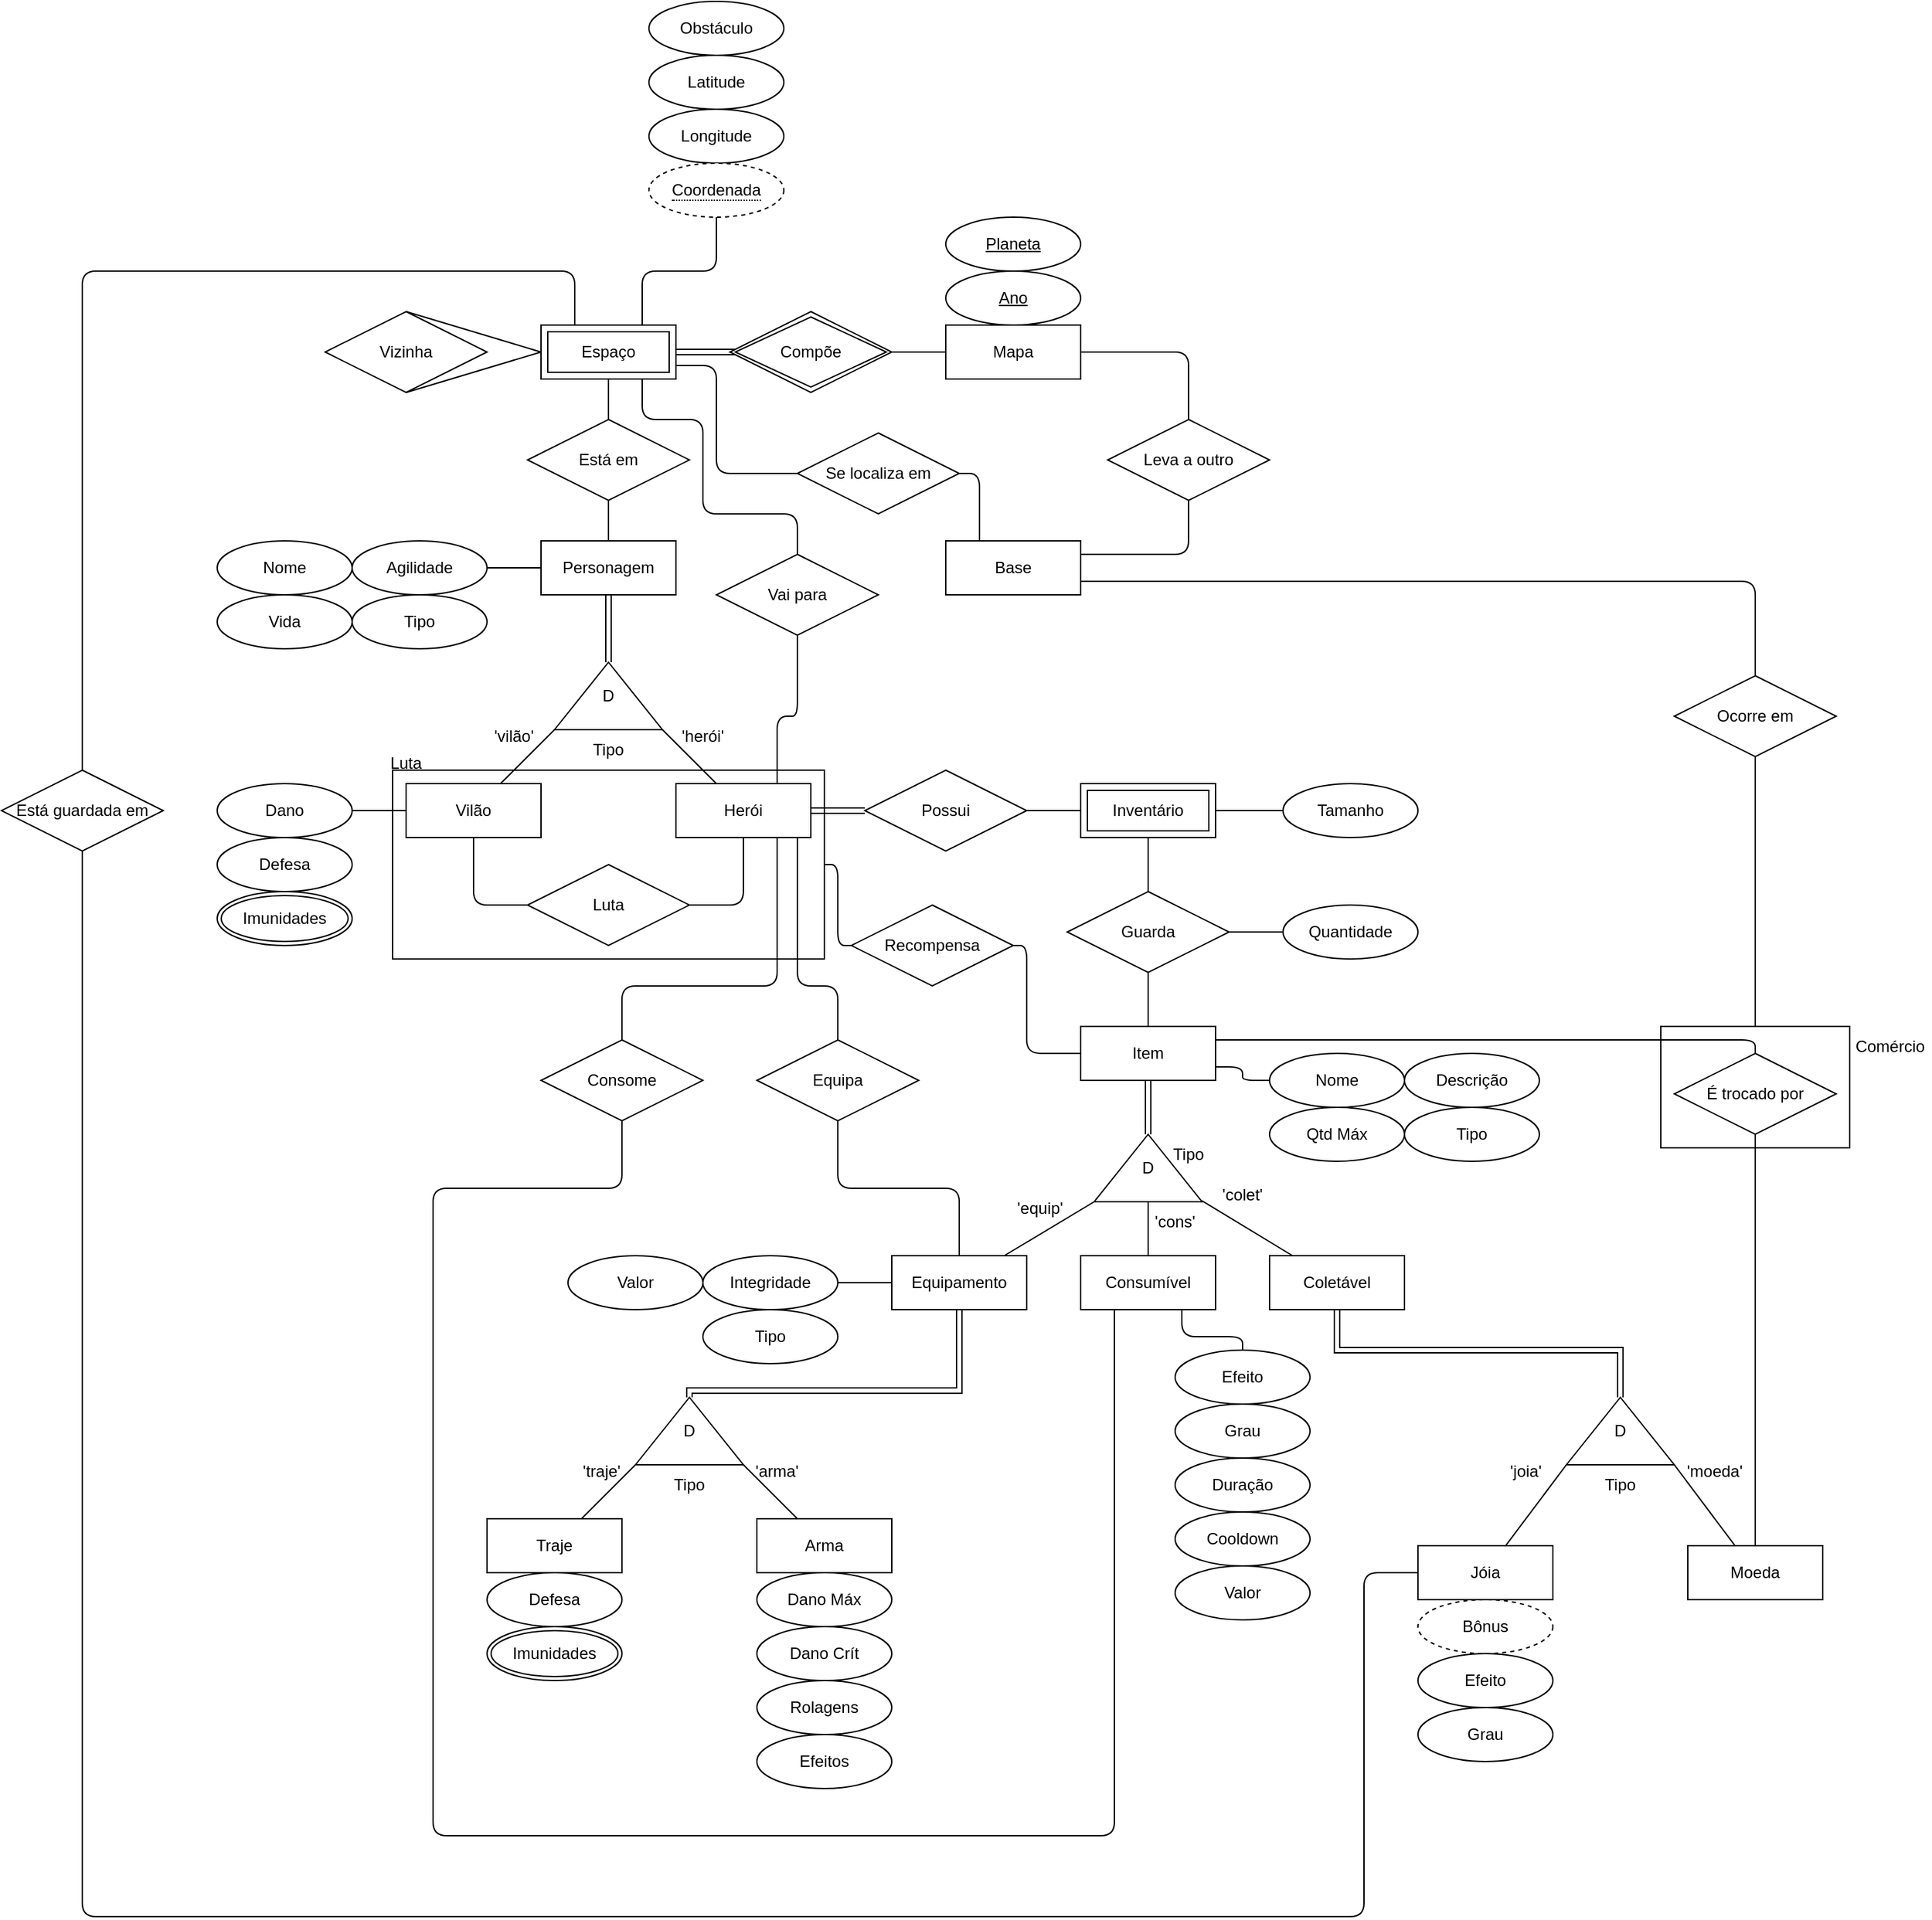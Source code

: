 <mxfile version="16.5.3" type="device"><diagram id="R2lEEEUBdFMjLlhIrx00" name="Page-1"><mxGraphModel dx="2370" dy="1318" grid="1" gridSize="10" guides="1" tooltips="1" connect="1" arrows="1" fold="1" page="1" pageScale="1" pageWidth="1600" pageHeight="900" math="0" shadow="0" extFonts="Permanent Marker^https://fonts.googleapis.com/css?family=Permanent+Marker"><root><mxCell id="0"/><mxCell id="1" parent="0"/><mxCell id="_K91Ev87hVl7QO8EJuBq-86" value="" style="verticalLabelPosition=bottom;verticalAlign=top;html=1;shape=mxgraph.basic.rect;fillColor2=none;strokeWidth=1;size=20;indent=5;fillColor=none;" parent="1" vertex="1"><mxGeometry x="570" y="610" width="320" height="140" as="geometry"/></mxCell><mxCell id="nBwljkesZ-EkMAL2i42d-4" value="Mapa" style="whiteSpace=wrap;html=1;align=center;" parent="1" vertex="1"><mxGeometry x="980" y="280" width="100" height="40" as="geometry"/></mxCell><mxCell id="nBwljkesZ-EkMAL2i42d-11" value="Planeta" style="ellipse;whiteSpace=wrap;html=1;align=center;fontStyle=4;" parent="1" vertex="1"><mxGeometry x="980" y="200" width="100" height="40" as="geometry"/></mxCell><mxCell id="nBwljkesZ-EkMAL2i42d-12" value="Ano" style="ellipse;whiteSpace=wrap;html=1;align=center;fontStyle=4;" parent="1" vertex="1"><mxGeometry x="980" y="240" width="100" height="40" as="geometry"/></mxCell><mxCell id="nBwljkesZ-EkMAL2i42d-14" value="Latitude" style="ellipse;whiteSpace=wrap;html=1;align=center;" parent="1" vertex="1"><mxGeometry x="760" y="80" width="100" height="40" as="geometry"/></mxCell><mxCell id="nBwljkesZ-EkMAL2i42d-15" value="Longitude" style="ellipse;whiteSpace=wrap;html=1;align=center;" parent="1" vertex="1"><mxGeometry x="760" y="120" width="100" height="40" as="geometry"/></mxCell><mxCell id="nBwljkesZ-EkMAL2i42d-17" value="Vizinha" style="shape=rhombus;perimeter=rhombusPerimeter;whiteSpace=wrap;html=1;align=center;" parent="1" vertex="1"><mxGeometry x="520" y="270" width="120" height="60" as="geometry"/></mxCell><mxCell id="nBwljkesZ-EkMAL2i42d-29" value="" style="endArrow=none;html=1;rounded=0;exitX=0.5;exitY=1;exitDx=0;exitDy=0;entryX=0;entryY=0.5;entryDx=0;entryDy=0;" parent="1" source="nBwljkesZ-EkMAL2i42d-17" edge="1"><mxGeometry relative="1" as="geometry"><mxPoint x="650" y="160" as="sourcePoint"/><mxPoint x="680" y="300" as="targetPoint"/></mxGeometry></mxCell><mxCell id="nBwljkesZ-EkMAL2i42d-33" value="" style="endArrow=none;html=1;rounded=0;entryX=0;entryY=0.5;entryDx=0;entryDy=0;exitX=0.5;exitY=0;exitDx=0;exitDy=0;" parent="1" source="nBwljkesZ-EkMAL2i42d-17" edge="1"><mxGeometry relative="1" as="geometry"><mxPoint x="640" y="300" as="sourcePoint"/><mxPoint x="680" y="300" as="targetPoint"/></mxGeometry></mxCell><mxCell id="nBwljkesZ-EkMAL2i42d-35" value="" style="endArrow=none;html=1;rounded=1;exitX=1;exitY=0.5;exitDx=0;exitDy=0;entryX=0;entryY=0.5;entryDx=0;entryDy=0;" parent="1" target="nBwljkesZ-EkMAL2i42d-4" edge="1"><mxGeometry width="50" height="50" relative="1" as="geometry"><mxPoint x="940" y="300" as="sourcePoint"/><mxPoint x="840" y="200" as="targetPoint"/></mxGeometry></mxCell><mxCell id="nBwljkesZ-EkMAL2i42d-36" value="Personagem" style="whiteSpace=wrap;html=1;align=center;" parent="1" vertex="1"><mxGeometry x="680" y="440" width="100" height="40" as="geometry"/></mxCell><mxCell id="nBwljkesZ-EkMAL2i42d-37" value="Está em" style="shape=rhombus;perimeter=rhombusPerimeter;whiteSpace=wrap;html=1;align=center;" parent="1" vertex="1"><mxGeometry x="670" y="350" width="120" height="60" as="geometry"/></mxCell><mxCell id="nBwljkesZ-EkMAL2i42d-38" value="" style="endArrow=none;html=1;rounded=0;exitX=0.5;exitY=1;exitDx=0;exitDy=0;entryX=0.5;entryY=0;entryDx=0;entryDy=0;" parent="1" target="nBwljkesZ-EkMAL2i42d-37" edge="1"><mxGeometry relative="1" as="geometry"><mxPoint x="730" y="320" as="sourcePoint"/><mxPoint x="840" y="350" as="targetPoint"/></mxGeometry></mxCell><mxCell id="nBwljkesZ-EkMAL2i42d-39" value="" style="endArrow=none;html=1;rounded=0;exitX=0.5;exitY=1;exitDx=0;exitDy=0;entryX=0.5;entryY=0;entryDx=0;entryDy=0;" parent="1" source="nBwljkesZ-EkMAL2i42d-37" target="nBwljkesZ-EkMAL2i42d-36" edge="1"><mxGeometry relative="1" as="geometry"><mxPoint x="680" y="350" as="sourcePoint"/><mxPoint x="840" y="350" as="targetPoint"/></mxGeometry></mxCell><mxCell id="nBwljkesZ-EkMAL2i42d-40" value="Possui" style="shape=rhombus;perimeter=rhombusPerimeter;whiteSpace=wrap;html=1;align=center;" parent="1" vertex="1"><mxGeometry x="920" y="610" width="120" height="60" as="geometry"/></mxCell><mxCell id="nBwljkesZ-EkMAL2i42d-43" value="" style="endArrow=none;html=1;rounded=0;" parent="1" source="nBwljkesZ-EkMAL2i42d-40" edge="1"><mxGeometry relative="1" as="geometry"><mxPoint x="1160" y="670" as="sourcePoint"/><mxPoint x="1080" y="640" as="targetPoint"/></mxGeometry></mxCell><mxCell id="nBwljkesZ-EkMAL2i42d-44" value="Tamanho" style="ellipse;whiteSpace=wrap;html=1;align=center;" parent="1" vertex="1"><mxGeometry x="1230" y="620" width="100" height="40" as="geometry"/></mxCell><mxCell id="nBwljkesZ-EkMAL2i42d-48" value="Nome" style="ellipse;whiteSpace=wrap;html=1;align=center;" parent="1" vertex="1"><mxGeometry x="440" y="440" width="100" height="40" as="geometry"/></mxCell><mxCell id="nBwljkesZ-EkMAL2i42d-49" value="Vida" style="ellipse;whiteSpace=wrap;html=1;align=center;" parent="1" vertex="1"><mxGeometry x="440" y="480" width="100" height="40" as="geometry"/></mxCell><mxCell id="nBwljkesZ-EkMAL2i42d-50" value="Agilidade" style="ellipse;whiteSpace=wrap;html=1;align=center;" parent="1" vertex="1"><mxGeometry x="540" y="440" width="100" height="40" as="geometry"/></mxCell><mxCell id="nBwljkesZ-EkMAL2i42d-53" value="" style="shape=link;html=1;rounded=0;exitX=1;exitY=0.5;exitDx=0;exitDy=0;" parent="1" edge="1"><mxGeometry relative="1" as="geometry"><mxPoint x="780" y="300" as="sourcePoint"/><mxPoint x="875" y="300" as="targetPoint"/></mxGeometry></mxCell><mxCell id="nBwljkesZ-EkMAL2i42d-55" value="Espaço" style="shape=ext;margin=3;double=1;whiteSpace=wrap;html=1;align=center;" parent="1" vertex="1"><mxGeometry x="680" y="280" width="100" height="40" as="geometry"/></mxCell><mxCell id="nBwljkesZ-EkMAL2i42d-56" value="Compõe" style="shape=rhombus;double=1;perimeter=rhombusPerimeter;whiteSpace=wrap;html=1;align=center;" parent="1" vertex="1"><mxGeometry x="820" y="270" width="120" height="60" as="geometry"/></mxCell><mxCell id="nBwljkesZ-EkMAL2i42d-58" value="&lt;span style=&quot;border-bottom: 1px dotted&quot;&gt;Coordenada&lt;/span&gt;" style="ellipse;whiteSpace=wrap;html=1;align=center;dashed=1;" parent="1" vertex="1"><mxGeometry x="760" y="160" width="100" height="40" as="geometry"/></mxCell><mxCell id="_K91Ev87hVl7QO8EJuBq-1" value="" style="endArrow=none;html=1;rounded=0;" parent="1" source="nBwljkesZ-EkMAL2i42d-36" target="nBwljkesZ-EkMAL2i42d-50" edge="1"><mxGeometry relative="1" as="geometry"><mxPoint x="660" y="450" as="sourcePoint"/><mxPoint x="820" y="450" as="targetPoint"/><Array as="points"><mxPoint x="670" y="460"/></Array></mxGeometry></mxCell><mxCell id="_K91Ev87hVl7QO8EJuBq-2" value="Herói" style="whiteSpace=wrap;html=1;align=center;" parent="1" vertex="1"><mxGeometry x="780" y="620" width="100" height="40" as="geometry"/></mxCell><mxCell id="_K91Ev87hVl7QO8EJuBq-3" value="Vilão" style="whiteSpace=wrap;html=1;align=center;" parent="1" vertex="1"><mxGeometry x="580" y="620" width="100" height="40" as="geometry"/></mxCell><mxCell id="_K91Ev87hVl7QO8EJuBq-7" value="" style="verticalLabelPosition=bottom;verticalAlign=top;html=1;shape=mxgraph.basic.acute_triangle;dx=0.5;" parent="1" vertex="1"><mxGeometry x="690" y="530" width="80" height="50" as="geometry"/></mxCell><mxCell id="_K91Ev87hVl7QO8EJuBq-8" value="Tipo" style="ellipse;whiteSpace=wrap;html=1;align=center;" parent="1" vertex="1"><mxGeometry x="540" y="480" width="100" height="40" as="geometry"/></mxCell><mxCell id="_K91Ev87hVl7QO8EJuBq-9" value="" style="endArrow=none;html=1;rounded=0;shape=link;exitX=0;exitY=0;exitDx=40;exitDy=0;exitPerimeter=0;" parent="1" source="_K91Ev87hVl7QO8EJuBq-7" target="nBwljkesZ-EkMAL2i42d-36" edge="1"><mxGeometry relative="1" as="geometry"><mxPoint x="730" y="520" as="sourcePoint"/><mxPoint x="890" y="530" as="targetPoint"/></mxGeometry></mxCell><mxCell id="_K91Ev87hVl7QO8EJuBq-10" value="" style="endArrow=none;html=1;rounded=0;exitX=1;exitY=1;exitDx=0;exitDy=0;exitPerimeter=0;" parent="1" source="_K91Ev87hVl7QO8EJuBq-7" target="_K91Ev87hVl7QO8EJuBq-2" edge="1"><mxGeometry relative="1" as="geometry"><mxPoint x="768.75" y="580" as="sourcePoint"/><mxPoint x="928.75" y="580" as="targetPoint"/></mxGeometry></mxCell><mxCell id="_K91Ev87hVl7QO8EJuBq-11" value="" style="endArrow=none;html=1;rounded=0;exitX=0;exitY=1;exitDx=0;exitDy=0;exitPerimeter=0;" parent="1" source="_K91Ev87hVl7QO8EJuBq-7" target="_K91Ev87hVl7QO8EJuBq-3" edge="1"><mxGeometry relative="1" as="geometry"><mxPoint x="730" y="530" as="sourcePoint"/><mxPoint x="890" y="530" as="targetPoint"/></mxGeometry></mxCell><mxCell id="_K91Ev87hVl7QO8EJuBq-12" value="D" style="text;html=1;strokeColor=none;fillColor=none;align=center;verticalAlign=middle;whiteSpace=wrap;rounded=0;" parent="1" vertex="1"><mxGeometry x="700" y="540" width="60" height="30" as="geometry"/></mxCell><mxCell id="_K91Ev87hVl7QO8EJuBq-13" value="Tipo" style="text;html=1;strokeColor=none;fillColor=none;align=center;verticalAlign=middle;whiteSpace=wrap;rounded=0;" parent="1" vertex="1"><mxGeometry x="700" y="580" width="60" height="30" as="geometry"/></mxCell><mxCell id="_K91Ev87hVl7QO8EJuBq-14" value="'herói'" style="text;html=1;strokeColor=none;fillColor=none;align=center;verticalAlign=middle;whiteSpace=wrap;rounded=0;" parent="1" vertex="1"><mxGeometry x="770" y="570" width="60" height="30" as="geometry"/></mxCell><mxCell id="_K91Ev87hVl7QO8EJuBq-15" value="'vilão'" style="text;html=1;strokeColor=none;fillColor=none;align=center;verticalAlign=middle;whiteSpace=wrap;rounded=0;" parent="1" vertex="1"><mxGeometry x="630" y="570" width="60" height="30" as="geometry"/></mxCell><mxCell id="_K91Ev87hVl7QO8EJuBq-16" value="" style="endArrow=none;html=1;rounded=0;shape=link;" parent="1" source="_K91Ev87hVl7QO8EJuBq-2" target="nBwljkesZ-EkMAL2i42d-40" edge="1"><mxGeometry relative="1" as="geometry"><mxPoint x="860" y="570" as="sourcePoint"/><mxPoint x="1020" y="570" as="targetPoint"/></mxGeometry></mxCell><mxCell id="_K91Ev87hVl7QO8EJuBq-17" value="Item" style="whiteSpace=wrap;html=1;align=center;" parent="1" vertex="1"><mxGeometry x="1080" y="800" width="100" height="40" as="geometry"/></mxCell><mxCell id="_K91Ev87hVl7QO8EJuBq-18" value="Guarda" style="shape=rhombus;perimeter=rhombusPerimeter;whiteSpace=wrap;html=1;align=center;" parent="1" vertex="1"><mxGeometry x="1070" y="700" width="120" height="60" as="geometry"/></mxCell><mxCell id="_K91Ev87hVl7QO8EJuBq-19" value="" style="endArrow=none;html=1;rounded=0;exitX=0.5;exitY=1;exitDx=0;exitDy=0;entryX=0.5;entryY=0;entryDx=0;entryDy=0;" parent="1" target="_K91Ev87hVl7QO8EJuBq-18" edge="1"><mxGeometry relative="1" as="geometry"><mxPoint x="1130" y="660" as="sourcePoint"/><mxPoint x="1180" y="740" as="targetPoint"/></mxGeometry></mxCell><mxCell id="_K91Ev87hVl7QO8EJuBq-20" value="" style="endArrow=none;html=1;rounded=0;" parent="1" source="_K91Ev87hVl7QO8EJuBq-17" target="_K91Ev87hVl7QO8EJuBq-18" edge="1"><mxGeometry relative="1" as="geometry"><mxPoint x="1020" y="740" as="sourcePoint"/><mxPoint x="1180" y="740" as="targetPoint"/></mxGeometry></mxCell><mxCell id="_K91Ev87hVl7QO8EJuBq-21" value="Inventário" style="shape=ext;margin=3;double=1;whiteSpace=wrap;html=1;align=center;" parent="1" vertex="1"><mxGeometry x="1080" y="620" width="100" height="40" as="geometry"/></mxCell><mxCell id="_K91Ev87hVl7QO8EJuBq-22" value="Dano" style="ellipse;whiteSpace=wrap;html=1;align=center;" parent="1" vertex="1"><mxGeometry x="440" y="620" width="100" height="40" as="geometry"/></mxCell><mxCell id="_K91Ev87hVl7QO8EJuBq-23" value="Nome" style="ellipse;whiteSpace=wrap;html=1;align=center;" parent="1" vertex="1"><mxGeometry x="1220" y="820" width="100" height="40" as="geometry"/></mxCell><mxCell id="_K91Ev87hVl7QO8EJuBq-24" value="Descrição" style="ellipse;whiteSpace=wrap;html=1;align=center;" parent="1" vertex="1"><mxGeometry x="1320" y="820" width="100" height="40" as="geometry"/></mxCell><mxCell id="_K91Ev87hVl7QO8EJuBq-25" value="Tipo" style="ellipse;whiteSpace=wrap;html=1;align=center;" parent="1" vertex="1"><mxGeometry x="1320" y="860" width="100" height="40" as="geometry"/></mxCell><mxCell id="_K91Ev87hVl7QO8EJuBq-26" value="" style="endArrow=none;html=1;rounded=1;exitX=1;exitY=0.75;exitDx=0;exitDy=0;" parent="1" source="_K91Ev87hVl7QO8EJuBq-17" target="_K91Ev87hVl7QO8EJuBq-23" edge="1"><mxGeometry relative="1" as="geometry"><mxPoint x="1130" y="860" as="sourcePoint"/><mxPoint x="1290" y="860" as="targetPoint"/><Array as="points"><mxPoint x="1200" y="830"/><mxPoint x="1200" y="840"/></Array></mxGeometry></mxCell><mxCell id="_K91Ev87hVl7QO8EJuBq-28" value="" style="verticalLabelPosition=bottom;verticalAlign=top;html=1;shape=mxgraph.basic.acute_triangle;dx=0.5;" parent="1" vertex="1"><mxGeometry x="1090" y="880" width="80" height="50" as="geometry"/></mxCell><mxCell id="_K91Ev87hVl7QO8EJuBq-29" value="Equipamento" style="whiteSpace=wrap;html=1;align=center;" parent="1" vertex="1"><mxGeometry x="940" y="970" width="100" height="40" as="geometry"/></mxCell><mxCell id="_K91Ev87hVl7QO8EJuBq-30" value="Consumível" style="whiteSpace=wrap;html=1;align=center;" parent="1" vertex="1"><mxGeometry x="1080" y="970" width="100" height="40" as="geometry"/></mxCell><mxCell id="_K91Ev87hVl7QO8EJuBq-31" value="" style="endArrow=none;html=1;rounded=0;exitX=0;exitY=0;exitDx=40;exitDy=0;exitPerimeter=0;entryX=0.5;entryY=1;entryDx=0;entryDy=0;shape=link;" parent="1" source="_K91Ev87hVl7QO8EJuBq-28" target="_K91Ev87hVl7QO8EJuBq-17" edge="1"><mxGeometry relative="1" as="geometry"><mxPoint x="1140" y="930" as="sourcePoint"/><mxPoint x="1300" y="930" as="targetPoint"/></mxGeometry></mxCell><mxCell id="_K91Ev87hVl7QO8EJuBq-37" value="Tipo" style="text;html=1;strokeColor=none;fillColor=none;align=center;verticalAlign=middle;whiteSpace=wrap;rounded=0;" parent="1" vertex="1"><mxGeometry x="1130" y="880" width="60" height="30" as="geometry"/></mxCell><mxCell id="_K91Ev87hVl7QO8EJuBq-39" value="'cons'" style="text;html=1;strokeColor=none;fillColor=none;align=center;verticalAlign=middle;whiteSpace=wrap;rounded=0;" parent="1" vertex="1"><mxGeometry x="1130" y="930" width="40" height="30" as="geometry"/></mxCell><mxCell id="_K91Ev87hVl7QO8EJuBq-40" value="'equip'" style="text;html=1;strokeColor=none;fillColor=none;align=center;verticalAlign=middle;whiteSpace=wrap;rounded=0;" parent="1" vertex="1"><mxGeometry x="1030" y="920" width="40" height="30" as="geometry"/></mxCell><mxCell id="_K91Ev87hVl7QO8EJuBq-41" value="D" style="text;html=1;strokeColor=none;fillColor=none;align=center;verticalAlign=middle;whiteSpace=wrap;rounded=0;" parent="1" vertex="1"><mxGeometry x="1100" y="890" width="60" height="30" as="geometry"/></mxCell><mxCell id="_K91Ev87hVl7QO8EJuBq-43" value="Equipa" style="shape=rhombus;perimeter=rhombusPerimeter;whiteSpace=wrap;html=1;align=center;" parent="1" vertex="1"><mxGeometry x="840" y="810" width="120" height="60" as="geometry"/></mxCell><mxCell id="_K91Ev87hVl7QO8EJuBq-47" value="Efeito" style="ellipse;whiteSpace=wrap;html=1;align=center;" parent="1" vertex="1"><mxGeometry x="1150" y="1040" width="100" height="40" as="geometry"/></mxCell><mxCell id="_K91Ev87hVl7QO8EJuBq-48" value="Grau" style="ellipse;whiteSpace=wrap;html=1;align=center;" parent="1" vertex="1"><mxGeometry x="1150" y="1080" width="100" height="40" as="geometry"/></mxCell><mxCell id="_K91Ev87hVl7QO8EJuBq-49" value="Quantidade" style="ellipse;whiteSpace=wrap;html=1;align=center;" parent="1" vertex="1"><mxGeometry x="1230" y="710" width="100" height="40" as="geometry"/></mxCell><mxCell id="_K91Ev87hVl7QO8EJuBq-50" value="" style="endArrow=none;html=1;rounded=0;" parent="1" source="_K91Ev87hVl7QO8EJuBq-18" target="_K91Ev87hVl7QO8EJuBq-49" edge="1"><mxGeometry relative="1" as="geometry"><mxPoint x="1190" y="690" as="sourcePoint"/><mxPoint x="1350" y="690" as="targetPoint"/></mxGeometry></mxCell><mxCell id="_K91Ev87hVl7QO8EJuBq-51" value="" style="verticalLabelPosition=bottom;verticalAlign=top;html=1;shape=mxgraph.basic.acute_triangle;dx=0.5;" parent="1" vertex="1"><mxGeometry x="750" y="1075" width="80" height="50" as="geometry"/></mxCell><mxCell id="_K91Ev87hVl7QO8EJuBq-52" value="" style="endArrow=none;html=1;rounded=0;exitX=0;exitY=0;exitDx=40;exitDy=0;exitPerimeter=0;shape=link;" parent="1" source="_K91Ev87hVl7QO8EJuBq-51" target="_K91Ev87hVl7QO8EJuBq-29" edge="1"><mxGeometry relative="1" as="geometry"><mxPoint x="1010" y="1100" as="sourcePoint"/><mxPoint x="1000" y="1010" as="targetPoint"/><Array as="points"><mxPoint x="790" y="1070"/><mxPoint x="990" y="1070"/></Array></mxGeometry></mxCell><mxCell id="_K91Ev87hVl7QO8EJuBq-53" value="Traje" style="whiteSpace=wrap;html=1;align=center;" parent="1" vertex="1"><mxGeometry x="640" y="1165" width="100" height="40" as="geometry"/></mxCell><mxCell id="_K91Ev87hVl7QO8EJuBq-54" value="Arma" style="whiteSpace=wrap;html=1;align=center;" parent="1" vertex="1"><mxGeometry x="840" y="1165" width="100" height="40" as="geometry"/></mxCell><mxCell id="_K91Ev87hVl7QO8EJuBq-56" value="" style="endArrow=none;html=1;rounded=0;exitX=0;exitY=1;exitDx=0;exitDy=0;exitPerimeter=0;" parent="1" source="_K91Ev87hVl7QO8EJuBq-51" target="_K91Ev87hVl7QO8EJuBq-53" edge="1"><mxGeometry relative="1" as="geometry"><mxPoint x="740" y="1115" as="sourcePoint"/><mxPoint x="900" y="1115" as="targetPoint"/></mxGeometry></mxCell><mxCell id="_K91Ev87hVl7QO8EJuBq-57" value="" style="endArrow=none;html=1;rounded=0;exitX=1;exitY=1;exitDx=0;exitDy=0;exitPerimeter=0;" parent="1" source="_K91Ev87hVl7QO8EJuBq-51" target="_K91Ev87hVl7QO8EJuBq-54" edge="1"><mxGeometry relative="1" as="geometry"><mxPoint x="740" y="1115" as="sourcePoint"/><mxPoint x="900" y="1115" as="targetPoint"/></mxGeometry></mxCell><mxCell id="_K91Ev87hVl7QO8EJuBq-58" value="Dano Máx" style="ellipse;whiteSpace=wrap;html=1;align=center;" parent="1" vertex="1"><mxGeometry x="840" y="1205" width="100" height="40" as="geometry"/></mxCell><mxCell id="_K91Ev87hVl7QO8EJuBq-59" value="Rolagens" style="ellipse;whiteSpace=wrap;html=1;align=center;" parent="1" vertex="1"><mxGeometry x="840" y="1285" width="100" height="40" as="geometry"/></mxCell><mxCell id="_K91Ev87hVl7QO8EJuBq-60" value="Defesa" style="ellipse;whiteSpace=wrap;html=1;align=center;" parent="1" vertex="1"><mxGeometry x="640" y="1205" width="100" height="40" as="geometry"/></mxCell><mxCell id="_K91Ev87hVl7QO8EJuBq-62" value="Integridade" style="ellipse;whiteSpace=wrap;html=1;align=center;" parent="1" vertex="1"><mxGeometry x="800" y="970" width="100" height="40" as="geometry"/></mxCell><mxCell id="_K91Ev87hVl7QO8EJuBq-63" value="Imunidades" style="ellipse;shape=doubleEllipse;margin=3;whiteSpace=wrap;html=1;align=center;" parent="1" vertex="1"><mxGeometry x="640" y="1245" width="100" height="40" as="geometry"/></mxCell><mxCell id="_K91Ev87hVl7QO8EJuBq-64" value="Efeitos" style="ellipse;whiteSpace=wrap;html=1;align=center;" parent="1" vertex="1"><mxGeometry x="840" y="1325" width="100" height="40" as="geometry"/></mxCell><mxCell id="_K91Ev87hVl7QO8EJuBq-65" value="Tipo" style="text;html=1;strokeColor=none;fillColor=none;align=center;verticalAlign=middle;whiteSpace=wrap;rounded=0;" parent="1" vertex="1"><mxGeometry x="760" y="1125" width="60" height="30" as="geometry"/></mxCell><mxCell id="_K91Ev87hVl7QO8EJuBq-66" value="'arma'" style="text;html=1;strokeColor=none;fillColor=none;align=center;verticalAlign=middle;whiteSpace=wrap;rounded=0;" parent="1" vertex="1"><mxGeometry x="810" y="1115" width="90" height="30" as="geometry"/></mxCell><mxCell id="_K91Ev87hVl7QO8EJuBq-67" value="'traje'" style="text;html=1;strokeColor=none;fillColor=none;align=center;verticalAlign=middle;whiteSpace=wrap;rounded=0;" parent="1" vertex="1"><mxGeometry x="680" y="1115" width="90" height="30" as="geometry"/></mxCell><mxCell id="_K91Ev87hVl7QO8EJuBq-68" value="" style="endArrow=none;html=1;rounded=0;" parent="1" source="_K91Ev87hVl7QO8EJuBq-21" target="nBwljkesZ-EkMAL2i42d-44" edge="1"><mxGeometry relative="1" as="geometry"><mxPoint x="1210" y="730" as="sourcePoint"/><mxPoint x="1370" y="730" as="targetPoint"/></mxGeometry></mxCell><mxCell id="_K91Ev87hVl7QO8EJuBq-69" value="Qtd Máx" style="ellipse;whiteSpace=wrap;html=1;align=center;" parent="1" vertex="1"><mxGeometry x="1220" y="860" width="100" height="40" as="geometry"/></mxCell><mxCell id="_K91Ev87hVl7QO8EJuBq-71" value="Consome" style="shape=rhombus;perimeter=rhombusPerimeter;whiteSpace=wrap;html=1;align=center;" parent="1" vertex="1"><mxGeometry x="680" y="810" width="120" height="60" as="geometry"/></mxCell><mxCell id="_K91Ev87hVl7QO8EJuBq-75" value="Duração" style="ellipse;whiteSpace=wrap;html=1;align=center;" parent="1" vertex="1"><mxGeometry x="1150" y="1120" width="100" height="40" as="geometry"/></mxCell><mxCell id="_K91Ev87hVl7QO8EJuBq-76" value="Defesa" style="ellipse;whiteSpace=wrap;html=1;align=center;" parent="1" vertex="1"><mxGeometry x="440" y="660" width="100" height="40" as="geometry"/></mxCell><mxCell id="_K91Ev87hVl7QO8EJuBq-77" value="Imunidades" style="ellipse;shape=doubleEllipse;margin=3;whiteSpace=wrap;html=1;align=center;" parent="1" vertex="1"><mxGeometry x="440" y="700" width="100" height="40" as="geometry"/></mxCell><mxCell id="_K91Ev87hVl7QO8EJuBq-79" value="" style="endArrow=none;html=1;rounded=0;" parent="1" source="_K91Ev87hVl7QO8EJuBq-62" target="_K91Ev87hVl7QO8EJuBq-29" edge="1"><mxGeometry relative="1" as="geometry"><mxPoint x="850" y="1010" as="sourcePoint"/><mxPoint x="1010" y="1010" as="targetPoint"/></mxGeometry></mxCell><mxCell id="_K91Ev87hVl7QO8EJuBq-80" value="Tipo" style="ellipse;whiteSpace=wrap;html=1;align=center;" parent="1" vertex="1"><mxGeometry x="800" y="1010" width="100" height="40" as="geometry"/></mxCell><mxCell id="_K91Ev87hVl7QO8EJuBq-81" value="Dano Crít" style="ellipse;whiteSpace=wrap;html=1;align=center;" parent="1" vertex="1"><mxGeometry x="840" y="1245" width="100" height="40" as="geometry"/></mxCell><mxCell id="_K91Ev87hVl7QO8EJuBq-82" value="" style="endArrow=none;html=1;rounded=0;" parent="1" source="_K91Ev87hVl7QO8EJuBq-22" target="_K91Ev87hVl7QO8EJuBq-3" edge="1"><mxGeometry relative="1" as="geometry"><mxPoint x="720" y="700" as="sourcePoint"/><mxPoint x="880" y="700" as="targetPoint"/></mxGeometry></mxCell><mxCell id="_K91Ev87hVl7QO8EJuBq-83" value="Luta" style="shape=rhombus;perimeter=rhombusPerimeter;whiteSpace=wrap;html=1;align=center;" parent="1" vertex="1"><mxGeometry x="670" y="680" width="120" height="60" as="geometry"/></mxCell><mxCell id="_K91Ev87hVl7QO8EJuBq-84" value="" style="endArrow=none;html=1;rounded=1;" parent="1" source="_K91Ev87hVl7QO8EJuBq-3" target="_K91Ev87hVl7QO8EJuBq-83" edge="1"><mxGeometry relative="1" as="geometry"><mxPoint x="720" y="700" as="sourcePoint"/><mxPoint x="880" y="700" as="targetPoint"/><Array as="points"><mxPoint x="630" y="710"/></Array></mxGeometry></mxCell><mxCell id="_K91Ev87hVl7QO8EJuBq-85" value="" style="endArrow=none;html=1;rounded=1;" parent="1" source="_K91Ev87hVl7QO8EJuBq-83" target="_K91Ev87hVl7QO8EJuBq-2" edge="1"><mxGeometry relative="1" as="geometry"><mxPoint x="720" y="700" as="sourcePoint"/><mxPoint x="880" y="700" as="targetPoint"/><Array as="points"><mxPoint x="830" y="710"/></Array></mxGeometry></mxCell><mxCell id="_K91Ev87hVl7QO8EJuBq-87" value="Luta" style="text;html=1;strokeColor=none;fillColor=none;align=center;verticalAlign=middle;whiteSpace=wrap;rounded=0;" parent="1" vertex="1"><mxGeometry x="550" y="590" width="60" height="30" as="geometry"/></mxCell><mxCell id="_K91Ev87hVl7QO8EJuBq-90" value="" style="endArrow=none;html=1;rounded=1;exitX=0.75;exitY=1;exitDx=0;exitDy=0;" parent="1" source="_K91Ev87hVl7QO8EJuBq-30" target="_K91Ev87hVl7QO8EJuBq-47" edge="1"><mxGeometry relative="1" as="geometry"><mxPoint x="1070" y="930" as="sourcePoint"/><mxPoint x="1230" y="930" as="targetPoint"/><Array as="points"><mxPoint x="1155" y="1030"/><mxPoint x="1200" y="1030"/></Array></mxGeometry></mxCell><mxCell id="_K91Ev87hVl7QO8EJuBq-92" value="D" style="text;html=1;strokeColor=none;fillColor=none;align=center;verticalAlign=middle;whiteSpace=wrap;rounded=0;" parent="1" vertex="1"><mxGeometry x="760" y="1085" width="60" height="30" as="geometry"/></mxCell><mxCell id="_K91Ev87hVl7QO8EJuBq-93" value="Recompensa" style="shape=rhombus;perimeter=rhombusPerimeter;whiteSpace=wrap;html=1;align=center;fillColor=none;" parent="1" vertex="1"><mxGeometry x="910" y="710" width="120" height="60" as="geometry"/></mxCell><mxCell id="_K91Ev87hVl7QO8EJuBq-94" value="" style="endArrow=none;html=1;rounded=1;entryX=0;entryY=0.5;entryDx=0;entryDy=0;" parent="1" source="_K91Ev87hVl7QO8EJuBq-86" target="_K91Ev87hVl7QO8EJuBq-93" edge="1"><mxGeometry relative="1" as="geometry"><mxPoint x="860" y="820" as="sourcePoint"/><mxPoint x="910" y="720" as="targetPoint"/><Array as="points"><mxPoint x="900" y="680"/><mxPoint x="900" y="740"/></Array></mxGeometry></mxCell><mxCell id="_K91Ev87hVl7QO8EJuBq-96" value="" style="endArrow=none;html=1;rounded=1;" parent="1" source="_K91Ev87hVl7QO8EJuBq-93" target="_K91Ev87hVl7QO8EJuBq-17" edge="1"><mxGeometry relative="1" as="geometry"><mxPoint x="860" y="820" as="sourcePoint"/><mxPoint x="1020" y="820" as="targetPoint"/><Array as="points"><mxPoint x="1040" y="740"/><mxPoint x="1040" y="820"/></Array></mxGeometry></mxCell><mxCell id="_K91Ev87hVl7QO8EJuBq-98" value="" style="endArrow=none;html=1;rounded=0;entryX=0;entryY=1;entryDx=0;entryDy=0;entryPerimeter=0;" parent="1" source="_K91Ev87hVl7QO8EJuBq-29" target="_K91Ev87hVl7QO8EJuBq-28" edge="1"><mxGeometry relative="1" as="geometry"><mxPoint x="970" y="1020" as="sourcePoint"/><mxPoint x="1130" y="1020" as="targetPoint"/></mxGeometry></mxCell><mxCell id="_K91Ev87hVl7QO8EJuBq-99" value="Coletável" style="whiteSpace=wrap;html=1;align=center;fillColor=none;" parent="1" vertex="1"><mxGeometry x="1220" y="970" width="100" height="40" as="geometry"/></mxCell><mxCell id="_K91Ev87hVl7QO8EJuBq-100" value="" style="verticalLabelPosition=bottom;verticalAlign=top;html=1;shape=mxgraph.basic.acute_triangle;dx=0.5;" parent="1" vertex="1"><mxGeometry x="1440" y="1075" width="80" height="50" as="geometry"/></mxCell><mxCell id="_K91Ev87hVl7QO8EJuBq-101" value="Tipo" style="text;html=1;strokeColor=none;fillColor=none;align=center;verticalAlign=middle;whiteSpace=wrap;rounded=0;" parent="1" vertex="1"><mxGeometry x="1450" y="1125" width="60" height="30" as="geometry"/></mxCell><mxCell id="_K91Ev87hVl7QO8EJuBq-102" value="'moeda'" style="text;html=1;strokeColor=none;fillColor=none;align=center;verticalAlign=middle;whiteSpace=wrap;rounded=0;" parent="1" vertex="1"><mxGeometry x="1530" y="1115" width="40" height="30" as="geometry"/></mxCell><mxCell id="_K91Ev87hVl7QO8EJuBq-103" value="'joia'" style="text;html=1;strokeColor=none;fillColor=none;align=center;verticalAlign=middle;whiteSpace=wrap;rounded=0;" parent="1" vertex="1"><mxGeometry x="1390" y="1115" width="40" height="30" as="geometry"/></mxCell><mxCell id="_K91Ev87hVl7QO8EJuBq-104" value="D" style="text;html=1;strokeColor=none;fillColor=none;align=center;verticalAlign=middle;whiteSpace=wrap;rounded=0;" parent="1" vertex="1"><mxGeometry x="1450" y="1085" width="60" height="30" as="geometry"/></mxCell><mxCell id="_K91Ev87hVl7QO8EJuBq-105" value="" style="endArrow=none;html=1;rounded=0;exitX=0;exitY=0;exitDx=40;exitDy=0;exitPerimeter=0;entryX=0.5;entryY=1;entryDx=0;entryDy=0;shape=link;" parent="1" source="_K91Ev87hVl7QO8EJuBq-100" edge="1"><mxGeometry relative="1" as="geometry"><mxPoint x="1270" y="1050" as="sourcePoint"/><mxPoint x="1270" y="1010" as="targetPoint"/><Array as="points"><mxPoint x="1480" y="1040"/><mxPoint x="1270" y="1040"/></Array></mxGeometry></mxCell><mxCell id="_K91Ev87hVl7QO8EJuBq-107" value="" style="endArrow=none;html=1;rounded=0;" parent="1" source="_K91Ev87hVl7QO8EJuBq-28" target="_K91Ev87hVl7QO8EJuBq-99" edge="1"><mxGeometry relative="1" as="geometry"><mxPoint x="1130" y="940" as="sourcePoint"/><mxPoint x="1290" y="940" as="targetPoint"/></mxGeometry></mxCell><mxCell id="_K91Ev87hVl7QO8EJuBq-108" value="" style="endArrow=none;html=1;rounded=1;" parent="1" target="_K91Ev87hVl7QO8EJuBq-43" edge="1"><mxGeometry relative="1" as="geometry"><mxPoint x="870" y="660" as="sourcePoint"/><mxPoint x="990" y="830" as="targetPoint"/><Array as="points"><mxPoint x="870" y="720"/><mxPoint x="870" y="770"/><mxPoint x="900" y="770"/></Array></mxGeometry></mxCell><mxCell id="_K91Ev87hVl7QO8EJuBq-109" value="" style="endArrow=none;html=1;rounded=1;exitX=0.5;exitY=1;exitDx=0;exitDy=0;entryX=0.5;entryY=0;entryDx=0;entryDy=0;" parent="1" source="_K91Ev87hVl7QO8EJuBq-43" target="_K91Ev87hVl7QO8EJuBq-29" edge="1"><mxGeometry relative="1" as="geometry"><mxPoint x="820" y="890" as="sourcePoint"/><mxPoint x="980" y="890" as="targetPoint"/><Array as="points"><mxPoint x="900" y="920"/><mxPoint x="990" y="920"/></Array></mxGeometry></mxCell><mxCell id="_K91Ev87hVl7QO8EJuBq-110" value="Obstáculo" style="ellipse;whiteSpace=wrap;html=1;align=center;fillColor=none;" parent="1" vertex="1"><mxGeometry x="760" y="40" width="100" height="40" as="geometry"/></mxCell><mxCell id="_K91Ev87hVl7QO8EJuBq-111" value="Jóia" style="whiteSpace=wrap;html=1;align=center;fillColor=none;" parent="1" vertex="1"><mxGeometry x="1330" y="1185" width="100" height="40" as="geometry"/></mxCell><mxCell id="_K91Ev87hVl7QO8EJuBq-112" value="Moeda" style="whiteSpace=wrap;html=1;align=center;fillColor=none;" parent="1" vertex="1"><mxGeometry x="1530" y="1185" width="100" height="40" as="geometry"/></mxCell><mxCell id="_K91Ev87hVl7QO8EJuBq-113" value="" style="endArrow=none;html=1;rounded=0;exitX=0;exitY=1;exitDx=0;exitDy=0;exitPerimeter=0;" parent="1" source="_K91Ev87hVl7QO8EJuBq-100" target="_K91Ev87hVl7QO8EJuBq-111" edge="1"><mxGeometry relative="1" as="geometry"><mxPoint x="1470" y="1155" as="sourcePoint"/><mxPoint x="1630" y="1155" as="targetPoint"/></mxGeometry></mxCell><mxCell id="_K91Ev87hVl7QO8EJuBq-114" value="" style="endArrow=none;html=1;rounded=0;exitX=1;exitY=1;exitDx=0;exitDy=0;exitPerimeter=0;" parent="1" source="_K91Ev87hVl7QO8EJuBq-100" target="_K91Ev87hVl7QO8EJuBq-112" edge="1"><mxGeometry relative="1" as="geometry"><mxPoint x="1470" y="1155" as="sourcePoint"/><mxPoint x="1630" y="1155" as="targetPoint"/></mxGeometry></mxCell><mxCell id="_K91Ev87hVl7QO8EJuBq-115" value="Bônus" style="ellipse;whiteSpace=wrap;html=1;align=center;fillColor=none;dashed=1;" parent="1" vertex="1"><mxGeometry x="1330" y="1225" width="100" height="40" as="geometry"/></mxCell><mxCell id="_K91Ev87hVl7QO8EJuBq-116" value="Grau" style="ellipse;whiteSpace=wrap;html=1;align=center;fillColor=none;" parent="1" vertex="1"><mxGeometry x="1330" y="1305" width="100" height="40" as="geometry"/></mxCell><mxCell id="_K91Ev87hVl7QO8EJuBq-117" value="Efeito" style="ellipse;whiteSpace=wrap;html=1;align=center;fillColor=none;" parent="1" vertex="1"><mxGeometry x="1330" y="1265" width="100" height="40" as="geometry"/></mxCell><mxCell id="_K91Ev87hVl7QO8EJuBq-118" value="Cooldown" style="ellipse;whiteSpace=wrap;html=1;align=center;" parent="1" vertex="1"><mxGeometry x="1150" y="1160" width="100" height="40" as="geometry"/></mxCell><mxCell id="_K91Ev87hVl7QO8EJuBq-119" value="Valor" style="ellipse;whiteSpace=wrap;html=1;align=center;fillColor=none;" parent="1" vertex="1"><mxGeometry x="700" y="970" width="100" height="40" as="geometry"/></mxCell><mxCell id="_K91Ev87hVl7QO8EJuBq-120" value="Valor" style="ellipse;whiteSpace=wrap;html=1;align=center;fillColor=none;" parent="1" vertex="1"><mxGeometry x="1150" y="1200" width="100" height="40" as="geometry"/></mxCell><mxCell id="_K91Ev87hVl7QO8EJuBq-121" value="Base" style="whiteSpace=wrap;html=1;align=center;fillColor=none;" parent="1" vertex="1"><mxGeometry x="980" y="440" width="100" height="40" as="geometry"/></mxCell><mxCell id="_K91Ev87hVl7QO8EJuBq-122" value="" style="endArrow=none;html=1;rounded=1;exitX=0.75;exitY=0;exitDx=0;exitDy=0;" parent="1" source="nBwljkesZ-EkMAL2i42d-55" target="nBwljkesZ-EkMAL2i42d-58" edge="1"><mxGeometry relative="1" as="geometry"><mxPoint x="720" y="170" as="sourcePoint"/><mxPoint x="880" y="170" as="targetPoint"/><Array as="points"><mxPoint x="755" y="240"/><mxPoint x="810" y="240"/></Array></mxGeometry></mxCell><mxCell id="_K91Ev87hVl7QO8EJuBq-124" value="Está guardada em" style="shape=rhombus;perimeter=rhombusPerimeter;whiteSpace=wrap;html=1;align=center;fillColor=none;" parent="1" vertex="1"><mxGeometry x="280" y="610" width="120" height="60" as="geometry"/></mxCell><mxCell id="_K91Ev87hVl7QO8EJuBq-126" value="" style="endArrow=none;html=1;rounded=1;entryX=0.5;entryY=0;entryDx=0;entryDy=0;exitX=0.25;exitY=0;exitDx=0;exitDy=0;" parent="1" source="nBwljkesZ-EkMAL2i42d-55" target="_K91Ev87hVl7QO8EJuBq-124" edge="1"><mxGeometry relative="1" as="geometry"><mxPoint x="520" y="190" as="sourcePoint"/><mxPoint x="290" y="560" as="targetPoint"/><Array as="points"><mxPoint x="705" y="240"/><mxPoint x="340" y="240"/></Array></mxGeometry></mxCell><mxCell id="_K91Ev87hVl7QO8EJuBq-127" value="Se localiza em" style="shape=rhombus;perimeter=rhombusPerimeter;whiteSpace=wrap;html=1;align=center;fillColor=none;" parent="1" vertex="1"><mxGeometry x="870" y="360" width="120" height="60" as="geometry"/></mxCell><mxCell id="_K91Ev87hVl7QO8EJuBq-130" value="" style="endArrow=none;html=1;rounded=1;exitX=1;exitY=0.5;exitDx=0;exitDy=0;entryX=0.25;entryY=0;entryDx=0;entryDy=0;" parent="1" source="_K91Ev87hVl7QO8EJuBq-127" target="_K91Ev87hVl7QO8EJuBq-121" edge="1"><mxGeometry relative="1" as="geometry"><mxPoint x="870" y="410" as="sourcePoint"/><mxPoint x="1030" y="410" as="targetPoint"/><Array as="points"><mxPoint x="1005" y="390"/></Array></mxGeometry></mxCell><mxCell id="_K91Ev87hVl7QO8EJuBq-131" value="Leva a outro" style="shape=rhombus;perimeter=rhombusPerimeter;whiteSpace=wrap;html=1;align=center;fillColor=none;" parent="1" vertex="1"><mxGeometry x="1100" y="350" width="120" height="60" as="geometry"/></mxCell><mxCell id="_K91Ev87hVl7QO8EJuBq-132" value="" style="endArrow=none;html=1;rounded=1;exitX=1;exitY=0.5;exitDx=0;exitDy=0;entryX=0.5;entryY=0;entryDx=0;entryDy=0;" parent="1" source="nBwljkesZ-EkMAL2i42d-4" target="_K91Ev87hVl7QO8EJuBq-131" edge="1"><mxGeometry relative="1" as="geometry"><mxPoint x="1070" y="410" as="sourcePoint"/><mxPoint x="1230" y="410" as="targetPoint"/><Array as="points"><mxPoint x="1160" y="300"/></Array></mxGeometry></mxCell><mxCell id="_K91Ev87hVl7QO8EJuBq-133" value="" style="endArrow=none;html=1;rounded=1;exitX=1;exitY=0.25;exitDx=0;exitDy=0;" parent="1" source="_K91Ev87hVl7QO8EJuBq-121" edge="1"><mxGeometry relative="1" as="geometry"><mxPoint x="1070" y="410" as="sourcePoint"/><mxPoint x="1160" y="410" as="targetPoint"/><Array as="points"><mxPoint x="1160" y="450"/></Array></mxGeometry></mxCell><mxCell id="_K91Ev87hVl7QO8EJuBq-134" value="" style="endArrow=none;html=1;rounded=0;" parent="1" source="_K91Ev87hVl7QO8EJuBq-28" target="_K91Ev87hVl7QO8EJuBq-30" edge="1"><mxGeometry relative="1" as="geometry"><mxPoint x="1140" y="980" as="sourcePoint"/><mxPoint x="1300" y="980" as="targetPoint"/></mxGeometry></mxCell><mxCell id="_K91Ev87hVl7QO8EJuBq-135" value="'colet'" style="text;html=1;strokeColor=none;fillColor=none;align=center;verticalAlign=middle;whiteSpace=wrap;rounded=0;" parent="1" vertex="1"><mxGeometry x="1180" y="910" width="40" height="30" as="geometry"/></mxCell><mxCell id="_K91Ev87hVl7QO8EJuBq-136" value="" style="endArrow=none;html=1;rounded=1;exitX=0.75;exitY=1;exitDx=0;exitDy=0;entryX=0.5;entryY=0;entryDx=0;entryDy=0;" parent="1" source="_K91Ev87hVl7QO8EJuBq-2" target="_K91Ev87hVl7QO8EJuBq-71" edge="1"><mxGeometry relative="1" as="geometry"><mxPoint x="930" y="800" as="sourcePoint"/><mxPoint x="850" y="800" as="targetPoint"/><Array as="points"><mxPoint x="855" y="770"/><mxPoint x="740" y="770"/></Array></mxGeometry></mxCell><mxCell id="_K91Ev87hVl7QO8EJuBq-137" value="" style="endArrow=none;html=1;rounded=1;exitX=0.5;exitY=1;exitDx=0;exitDy=0;entryX=0.25;entryY=1;entryDx=0;entryDy=0;" parent="1" source="_K91Ev87hVl7QO8EJuBq-71" target="_K91Ev87hVl7QO8EJuBq-30" edge="1"><mxGeometry relative="1" as="geometry"><mxPoint x="1030" y="1060" as="sourcePoint"/><mxPoint x="1190" y="1060" as="targetPoint"/><Array as="points"><mxPoint x="740" y="920"/><mxPoint x="600" y="920"/><mxPoint x="600" y="1400"/><mxPoint x="1105" y="1400"/></Array></mxGeometry></mxCell><mxCell id="_K91Ev87hVl7QO8EJuBq-138" value="" style="endArrow=none;html=1;rounded=1;exitX=0.5;exitY=1;exitDx=0;exitDy=0;entryX=0;entryY=0.5;entryDx=0;entryDy=0;" parent="1" source="_K91Ev87hVl7QO8EJuBq-124" target="_K91Ev87hVl7QO8EJuBq-111" edge="1"><mxGeometry relative="1" as="geometry"><mxPoint x="630" y="980" as="sourcePoint"/><mxPoint x="790" y="980" as="targetPoint"/><Array as="points"><mxPoint x="340" y="1460"/><mxPoint x="1290" y="1460"/><mxPoint x="1290" y="1205"/></Array></mxGeometry></mxCell><mxCell id="_K91Ev87hVl7QO8EJuBq-139" value="É trocado por" style="shape=rhombus;perimeter=rhombusPerimeter;whiteSpace=wrap;html=1;align=center;fillColor=none;" parent="1" vertex="1"><mxGeometry x="1520" y="820" width="120" height="60" as="geometry"/></mxCell><mxCell id="_K91Ev87hVl7QO8EJuBq-140" value="" style="endArrow=none;html=1;rounded=0;exitX=0.5;exitY=1;exitDx=0;exitDy=0;entryX=0.5;entryY=0;entryDx=0;entryDy=0;" parent="1" source="_K91Ev87hVl7QO8EJuBq-139" target="_K91Ev87hVl7QO8EJuBq-112" edge="1"><mxGeometry relative="1" as="geometry"><mxPoint x="1570" y="940" as="sourcePoint"/><mxPoint x="1730" y="940" as="targetPoint"/></mxGeometry></mxCell><mxCell id="_K91Ev87hVl7QO8EJuBq-141" value="" style="endArrow=none;html=1;rounded=1;exitX=1;exitY=0.25;exitDx=0;exitDy=0;entryX=0.5;entryY=0;entryDx=0;entryDy=0;" parent="1" source="_K91Ev87hVl7QO8EJuBq-17" target="_K91Ev87hVl7QO8EJuBq-139" edge="1"><mxGeometry relative="1" as="geometry"><mxPoint x="1370" y="810" as="sourcePoint"/><mxPoint x="1580" y="810" as="targetPoint"/><Array as="points"><mxPoint x="1580" y="810"/></Array></mxGeometry></mxCell><mxCell id="_K91Ev87hVl7QO8EJuBq-142" value="" style="rounded=0;whiteSpace=wrap;html=1;fillColor=none;" parent="1" vertex="1"><mxGeometry x="1510" y="800" width="140" height="90" as="geometry"/></mxCell><mxCell id="_K91Ev87hVl7QO8EJuBq-144" value="Comércio" style="text;html=1;strokeColor=none;fillColor=none;align=center;verticalAlign=middle;whiteSpace=wrap;rounded=0;" parent="1" vertex="1"><mxGeometry x="1650" y="800" width="60" height="30" as="geometry"/></mxCell><mxCell id="_K91Ev87hVl7QO8EJuBq-145" value="Ocorre em" style="shape=rhombus;perimeter=rhombusPerimeter;whiteSpace=wrap;html=1;align=center;fillColor=none;" parent="1" vertex="1"><mxGeometry x="1520" y="540" width="120" height="60" as="geometry"/></mxCell><mxCell id="_K91Ev87hVl7QO8EJuBq-146" value="" style="endArrow=none;html=1;rounded=0;exitX=0.5;exitY=1;exitDx=0;exitDy=0;entryX=0.5;entryY=0;entryDx=0;entryDy=0;" parent="1" source="_K91Ev87hVl7QO8EJuBq-145" target="_K91Ev87hVl7QO8EJuBq-142" edge="1"><mxGeometry relative="1" as="geometry"><mxPoint x="1440" y="610" as="sourcePoint"/><mxPoint x="1600" y="610" as="targetPoint"/></mxGeometry></mxCell><mxCell id="_K91Ev87hVl7QO8EJuBq-147" value="" style="endArrow=none;html=1;rounded=1;exitX=1;exitY=0.75;exitDx=0;exitDy=0;entryX=0.5;entryY=0;entryDx=0;entryDy=0;" parent="1" source="_K91Ev87hVl7QO8EJuBq-121" target="_K91Ev87hVl7QO8EJuBq-145" edge="1"><mxGeometry relative="1" as="geometry"><mxPoint x="1440" y="610" as="sourcePoint"/><mxPoint x="1600" y="610" as="targetPoint"/><Array as="points"><mxPoint x="1580" y="470"/></Array></mxGeometry></mxCell><mxCell id="Xviy1O-adjg4m7bXG5zy-1" value="Vai para" style="shape=rhombus;perimeter=rhombusPerimeter;whiteSpace=wrap;html=1;align=center;" vertex="1" parent="1"><mxGeometry x="810" y="450" width="120" height="60" as="geometry"/></mxCell><mxCell id="Xviy1O-adjg4m7bXG5zy-2" value="" style="endArrow=none;html=1;rounded=1;exitX=0.75;exitY=0;exitDx=0;exitDy=0;entryX=0.5;entryY=1;entryDx=0;entryDy=0;" edge="1" parent="1" source="_K91Ev87hVl7QO8EJuBq-2" target="Xviy1O-adjg4m7bXG5zy-1"><mxGeometry relative="1" as="geometry"><mxPoint x="890" y="500" as="sourcePoint"/><mxPoint x="1050" y="500" as="targetPoint"/><Array as="points"><mxPoint x="855" y="570"/><mxPoint x="870" y="570"/></Array></mxGeometry></mxCell><mxCell id="Xviy1O-adjg4m7bXG5zy-3" value="" style="endArrow=none;html=1;rounded=1;exitX=0.75;exitY=1;exitDx=0;exitDy=0;entryX=0.5;entryY=0;entryDx=0;entryDy=0;" edge="1" parent="1" source="nBwljkesZ-EkMAL2i42d-55" target="Xviy1O-adjg4m7bXG5zy-1"><mxGeometry relative="1" as="geometry"><mxPoint x="890" y="500" as="sourcePoint"/><mxPoint x="1050" y="500" as="targetPoint"/><Array as="points"><mxPoint x="755" y="350"/><mxPoint x="800" y="350"/><mxPoint x="800" y="420"/><mxPoint x="870" y="420"/></Array></mxGeometry></mxCell><mxCell id="Xviy1O-adjg4m7bXG5zy-4" value="" style="endArrow=none;html=1;rounded=1;exitX=1;exitY=0.75;exitDx=0;exitDy=0;entryX=0;entryY=0.5;entryDx=0;entryDy=0;" edge="1" parent="1" source="nBwljkesZ-EkMAL2i42d-55" target="_K91Ev87hVl7QO8EJuBq-127"><mxGeometry relative="1" as="geometry"><mxPoint x="890" y="500" as="sourcePoint"/><mxPoint x="1050" y="500" as="targetPoint"/><Array as="points"><mxPoint x="810" y="310"/><mxPoint x="810" y="390"/></Array></mxGeometry></mxCell></root></mxGraphModel></diagram></mxfile>